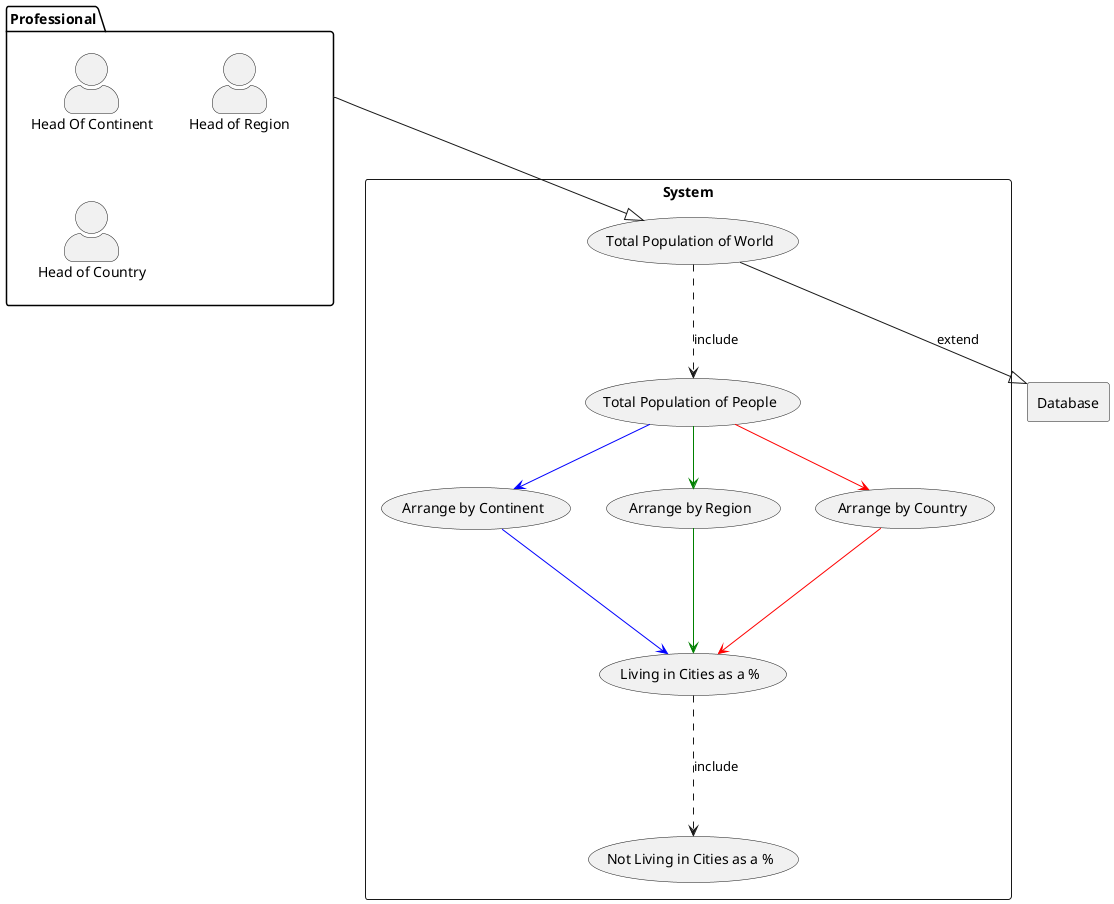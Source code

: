 @startuml
skinparam actorStyle awesome

package Professional{

actor Marketing as "Head Of Continent"
actor 2 as "Head of Region"
actor 3 as "Head of Country"
}
rectangle Database
rectangle "System" {
    usecase UC1 as "Total Population of World"
    usecase UC2 as "Total Population of People"
    usecase cities as "Living in Cities as a %"
    usecase citiesNot as "Not Living in Cities as a %"

    usecase UCcontinent as "Arrange by Continent"
    usecase UCRegioin as "Arrange by Region"
    usecase UCCountry as "Arrange by Country"


    Professional --|> UC1
    UC1 --> UC2 #line.dashed : include
    UC1 --|> Database : extend
    UC2 --> UCCountry #line:red;text:red
    UC2 --> UCcontinent #line:blue;text:blue
    UC2 --> UCRegioin #line:green;text:green
    UCCountry -down-->cities #line:red;text:red
    UCcontinent -down-->cities #line:blue;text:blue
    UCRegioin -down-->cities #line:green;text:green
    cities -down-->citiesNot #line.dashed : include

}
@enduml
